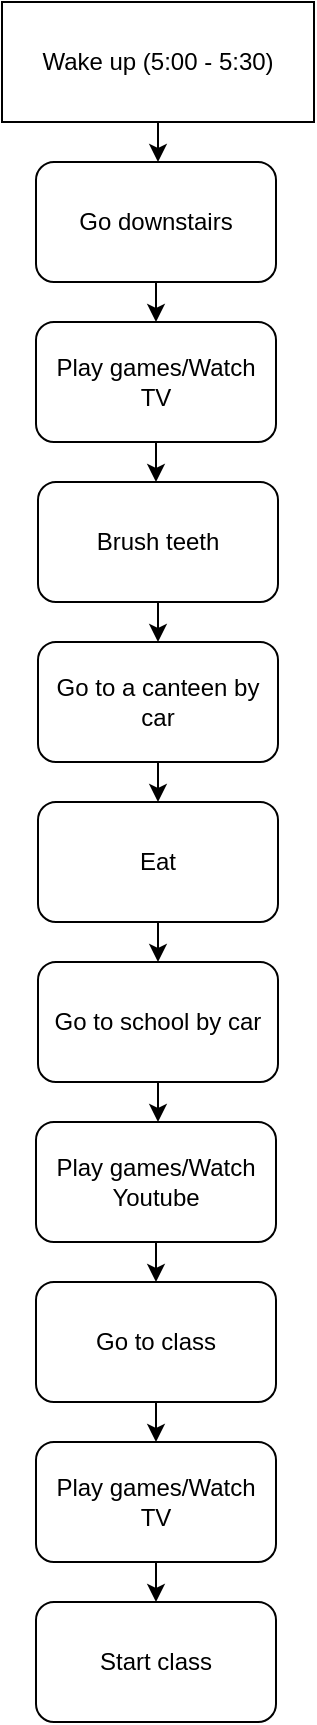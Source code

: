 <mxfile version="20.2.7" type="github">
  <diagram id="Wnn8z-aeVdkcQgLh1UAu" name="Page-1">
    <mxGraphModel dx="2062" dy="996" grid="1" gridSize="10" guides="1" tooltips="1" connect="1" arrows="1" fold="1" page="1" pageScale="1" pageWidth="827" pageHeight="1169" math="0" shadow="0">
      <root>
        <mxCell id="0" />
        <mxCell id="1" parent="0" />
        <mxCell id="vOpEOcujQoFFgBpt6Euj-3" value="Wake up (5:00 - 5:30)" style="rounded=0;whiteSpace=wrap;html=1;" vertex="1" parent="1">
          <mxGeometry x="336" y="50" width="156" height="60" as="geometry" />
        </mxCell>
        <mxCell id="vOpEOcujQoFFgBpt6Euj-4" value="" style="endArrow=classic;html=1;rounded=0;exitX=0.5;exitY=1;exitDx=0;exitDy=0;" edge="1" parent="1" source="vOpEOcujQoFFgBpt6Euj-3">
          <mxGeometry width="50" height="50" relative="1" as="geometry">
            <mxPoint x="390" y="280" as="sourcePoint" />
            <mxPoint x="414" y="130" as="targetPoint" />
          </mxGeometry>
        </mxCell>
        <mxCell id="vOpEOcujQoFFgBpt6Euj-7" value="Go downstairs" style="rounded=1;whiteSpace=wrap;html=1;" vertex="1" parent="1">
          <mxGeometry x="353" y="130" width="120" height="60" as="geometry" />
        </mxCell>
        <mxCell id="vOpEOcujQoFFgBpt6Euj-8" value="" style="endArrow=classic;html=1;rounded=0;exitX=0.5;exitY=1;exitDx=0;exitDy=0;" edge="1" parent="1" source="vOpEOcujQoFFgBpt6Euj-7">
          <mxGeometry width="50" height="50" relative="1" as="geometry">
            <mxPoint x="350" y="270" as="sourcePoint" />
            <mxPoint x="413" y="210" as="targetPoint" />
          </mxGeometry>
        </mxCell>
        <mxCell id="vOpEOcujQoFFgBpt6Euj-12" value="Play games/Watch TV" style="rounded=1;whiteSpace=wrap;html=1;" vertex="1" parent="1">
          <mxGeometry x="353" y="210" width="120" height="60" as="geometry" />
        </mxCell>
        <mxCell id="vOpEOcujQoFFgBpt6Euj-13" value="" style="endArrow=classic;html=1;rounded=0;exitX=0.5;exitY=1;exitDx=0;exitDy=0;" edge="1" parent="1" source="vOpEOcujQoFFgBpt6Euj-12">
          <mxGeometry width="50" height="50" relative="1" as="geometry">
            <mxPoint x="350" y="270" as="sourcePoint" />
            <mxPoint x="413" y="290" as="targetPoint" />
          </mxGeometry>
        </mxCell>
        <mxCell id="vOpEOcujQoFFgBpt6Euj-14" value="Brush teeth" style="rounded=1;whiteSpace=wrap;html=1;" vertex="1" parent="1">
          <mxGeometry x="354" y="290" width="120" height="60" as="geometry" />
        </mxCell>
        <mxCell id="vOpEOcujQoFFgBpt6Euj-15" value="" style="endArrow=classic;html=1;rounded=0;exitX=0.5;exitY=1;exitDx=0;exitDy=0;" edge="1" parent="1" source="vOpEOcujQoFFgBpt6Euj-14">
          <mxGeometry width="50" height="50" relative="1" as="geometry">
            <mxPoint x="440" y="360" as="sourcePoint" />
            <mxPoint x="414" y="370" as="targetPoint" />
          </mxGeometry>
        </mxCell>
        <mxCell id="vOpEOcujQoFFgBpt6Euj-16" value="Go to a canteen by car" style="rounded=1;whiteSpace=wrap;html=1;" vertex="1" parent="1">
          <mxGeometry x="354" y="370" width="120" height="60" as="geometry" />
        </mxCell>
        <mxCell id="vOpEOcujQoFFgBpt6Euj-17" value="" style="endArrow=classic;html=1;rounded=0;exitX=0.5;exitY=1;exitDx=0;exitDy=0;" edge="1" parent="1" source="vOpEOcujQoFFgBpt6Euj-16">
          <mxGeometry width="50" height="50" relative="1" as="geometry">
            <mxPoint x="390" y="490" as="sourcePoint" />
            <mxPoint x="414" y="450" as="targetPoint" />
          </mxGeometry>
        </mxCell>
        <mxCell id="vOpEOcujQoFFgBpt6Euj-18" value="Eat" style="rounded=1;whiteSpace=wrap;html=1;" vertex="1" parent="1">
          <mxGeometry x="354" y="450" width="120" height="60" as="geometry" />
        </mxCell>
        <mxCell id="vOpEOcujQoFFgBpt6Euj-19" value="" style="endArrow=classic;html=1;rounded=0;exitX=0.5;exitY=1;exitDx=0;exitDy=0;" edge="1" parent="1" source="vOpEOcujQoFFgBpt6Euj-18">
          <mxGeometry width="50" height="50" relative="1" as="geometry">
            <mxPoint x="350" y="510" as="sourcePoint" />
            <mxPoint x="414" y="530" as="targetPoint" />
          </mxGeometry>
        </mxCell>
        <mxCell id="vOpEOcujQoFFgBpt6Euj-21" value="Go to school by car" style="rounded=1;whiteSpace=wrap;html=1;" vertex="1" parent="1">
          <mxGeometry x="354" y="530" width="120" height="60" as="geometry" />
        </mxCell>
        <mxCell id="vOpEOcujQoFFgBpt6Euj-22" value="" style="endArrow=classic;html=1;rounded=0;exitX=0.5;exitY=1;exitDx=0;exitDy=0;" edge="1" parent="1" source="vOpEOcujQoFFgBpt6Euj-21">
          <mxGeometry width="50" height="50" relative="1" as="geometry">
            <mxPoint x="390" y="470" as="sourcePoint" />
            <mxPoint x="414" y="610" as="targetPoint" />
          </mxGeometry>
        </mxCell>
        <mxCell id="vOpEOcujQoFFgBpt6Euj-23" value="Play games/Watch Youtube" style="rounded=1;whiteSpace=wrap;html=1;" vertex="1" parent="1">
          <mxGeometry x="353" y="610" width="120" height="60" as="geometry" />
        </mxCell>
        <mxCell id="vOpEOcujQoFFgBpt6Euj-24" value="" style="endArrow=classic;html=1;rounded=0;exitX=0.5;exitY=1;exitDx=0;exitDy=0;" edge="1" parent="1" source="vOpEOcujQoFFgBpt6Euj-23">
          <mxGeometry width="50" height="50" relative="1" as="geometry">
            <mxPoint x="340" y="780" as="sourcePoint" />
            <mxPoint x="413" y="690" as="targetPoint" />
          </mxGeometry>
        </mxCell>
        <mxCell id="vOpEOcujQoFFgBpt6Euj-25" value="Go to class" style="rounded=1;whiteSpace=wrap;html=1;" vertex="1" parent="1">
          <mxGeometry x="353" y="690" width="120" height="60" as="geometry" />
        </mxCell>
        <mxCell id="vOpEOcujQoFFgBpt6Euj-26" value="" style="endArrow=classic;html=1;rounded=0;exitX=0.5;exitY=1;exitDx=0;exitDy=0;" edge="1" parent="1" source="vOpEOcujQoFFgBpt6Euj-25">
          <mxGeometry width="50" height="50" relative="1" as="geometry">
            <mxPoint x="400" y="800" as="sourcePoint" />
            <mxPoint x="413" y="770" as="targetPoint" />
          </mxGeometry>
        </mxCell>
        <mxCell id="vOpEOcujQoFFgBpt6Euj-27" value="Play games/Watch TV" style="rounded=1;whiteSpace=wrap;html=1;" vertex="1" parent="1">
          <mxGeometry x="353" y="770" width="120" height="60" as="geometry" />
        </mxCell>
        <mxCell id="vOpEOcujQoFFgBpt6Euj-29" value="" style="endArrow=classic;html=1;rounded=0;exitX=0.5;exitY=1;exitDx=0;exitDy=0;" edge="1" parent="1" source="vOpEOcujQoFFgBpt6Euj-27">
          <mxGeometry width="50" height="50" relative="1" as="geometry">
            <mxPoint x="360" y="830" as="sourcePoint" />
            <mxPoint x="413" y="850" as="targetPoint" />
          </mxGeometry>
        </mxCell>
        <mxCell id="vOpEOcujQoFFgBpt6Euj-30" value="Start class" style="rounded=1;whiteSpace=wrap;html=1;" vertex="1" parent="1">
          <mxGeometry x="353" y="850" width="120" height="60" as="geometry" />
        </mxCell>
      </root>
    </mxGraphModel>
  </diagram>
</mxfile>
